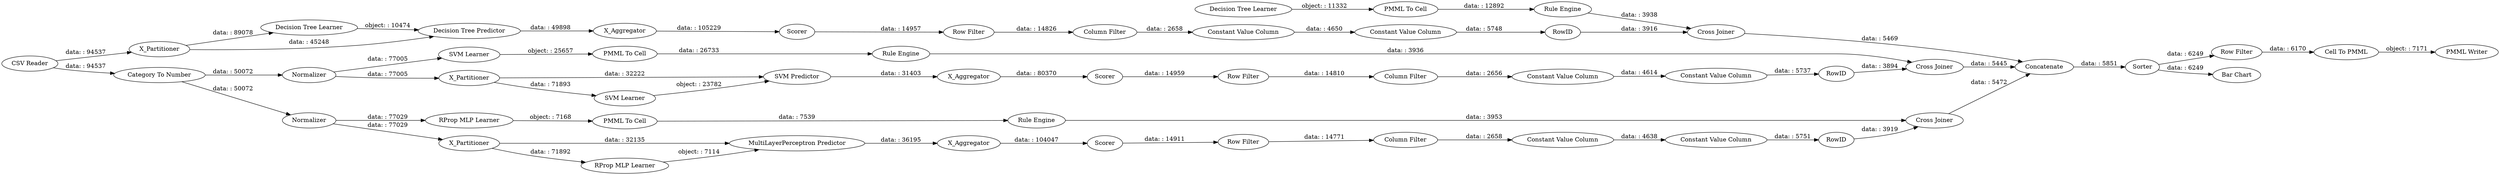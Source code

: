 digraph {
	"-7691596196292403427_292" [label="Constant Value Column"]
	"7821199289998392651_62" [label="CSV Reader"]
	"-5901880225292088677_31" [label="Decision Tree Learner"]
	"-400035025243628578_292" [label="Constant Value Column"]
	"-3764722719664021416_290" [label="Constant Value Column"]
	"-5901880225292088677_38" [label="Cross Joiner"]
	"-360154312146539809_41" [label=Scorer]
	"128000446403674737_32" [label="MultiLayerPerceptron Predictor"]
	"128000446403674737_40" [label=Scorer]
	"-360154312146539809_2" [label=X_Partitioner]
	"-7691596196292403427_9" [label="Row Filter"]
	"-360154312146539809_7" [label=X_Aggregator]
	"7821199289998392651_61" [label="PMML Writer"]
	"-5901880225292088677_32" [label="Decision Tree Predictor"]
	"-7691596196292403427_290" [label="Constant Value Column"]
	"128000446403674737_2" [label=X_Partitioner]
	"3369885914041871859_35" [label="Rule Engine"]
	"-360154312146539809_31" [label="SVM Learner"]
	"-5901880225292088677_7" [label=X_Aggregator]
	"-3942429021099556954_34" [label="Rule Engine"]
	"-5901880225292088677_2" [label=X_Partitioner]
	"128000446403674737_39" [label=Normalizer]
	"-3764722719664021416_9" [label="Row Filter"]
	"7821199289998392651_53" [label="Row Filter"]
	"-2555391877993028719_22" [label="PMML To Cell"]
	"-400035025243628578_9" [label="Row Filter"]
	"7821199289998392651_58" [label="Category To Number"]
	"7821199289998392651_52" [label=Sorter]
	"7821199289998392651_54" [label="Cell To PMML"]
	"-400035025243628578_294" [label="Column Filter"]
	"-360154312146539809_39" [label="Cross Joiner"]
	"-360154312146539809_40" [label=Normalizer]
	"-2555391877993028719_34" [label="Rule Engine"]
	"-2555391877993028719_35" [label="RProp MLP Learner"]
	"3369885914041871859_33" [label="SVM Learner"]
	"-3942429021099556954_33" [label="Decision Tree Learner"]
	"7821199289998392651_59" [label="Bar Chart"]
	"-5901880225292088677_39" [label=Scorer]
	"-3942429021099556954_28" [label="PMML To Cell"]
	"-7691596196292403427_293" [label=RowID]
	"-360154312146539809_32" [label="SVM Predictor"]
	"-400035025243628578_290" [label="Constant Value Column"]
	"-400035025243628578_293" [label=RowID]
	"-3764722719664021416_293" [label=RowID]
	"128000446403674737_38" [label="Cross Joiner"]
	"3369885914041871859_34" [label="PMML To Cell"]
	"128000446403674737_31" [label="RProp MLP Learner"]
	"128000446403674737_7" [label=X_Aggregator]
	"-3764722719664021416_294" [label="Column Filter"]
	"7821199289998392651_60" [label=Concatenate]
	"-3764722719664021416_292" [label="Constant Value Column"]
	"-7691596196292403427_294" [label="Column Filter"]
	"128000446403674737_39" -> "128000446403674737_2" [label="data: : 77029"]
	"128000446403674737_31" -> "128000446403674737_32" [label="object: : 7114"]
	"-5901880225292088677_2" -> "-5901880225292088677_32" [label="data: : 45248"]
	"7821199289998392651_53" -> "7821199289998392651_54" [label="data: : 6170"]
	"128000446403674737_2" -> "128000446403674737_32" [label="data: : 32135"]
	"-3764722719664021416_290" -> "-3764722719664021416_292" [label="data: : 4614"]
	"3369885914041871859_34" -> "3369885914041871859_35" [label="data: : 26733"]
	"7821199289998392651_52" -> "7821199289998392651_59" [label="data: : 6249"]
	"-5901880225292088677_32" -> "-5901880225292088677_7" [label="data: : 49898"]
	"7821199289998392651_60" -> "7821199289998392651_52" [label="data: : 5851"]
	"-3942429021099556954_34" -> "-5901880225292088677_38" [label="data: : 3938"]
	"-360154312146539809_2" -> "-360154312146539809_31" [label="data: : 71893"]
	"-360154312146539809_41" -> "-3764722719664021416_9" [label="data: : 14959"]
	"-5901880225292088677_7" -> "-5901880225292088677_39" [label="data: : 105229"]
	"7821199289998392651_62" -> "7821199289998392651_58" [label="data: : 94537"]
	"-400035025243628578_292" -> "-400035025243628578_293" [label="data: : 5751"]
	"-3764722719664021416_292" -> "-3764722719664021416_293" [label="data: : 5737"]
	"-5901880225292088677_38" -> "7821199289998392651_60" [label="data: : 5469"]
	"-360154312146539809_31" -> "-360154312146539809_32" [label="object: : 23782"]
	"7821199289998392651_52" -> "7821199289998392651_53" [label="data: : 6249"]
	"7821199289998392651_58" -> "-360154312146539809_40" [label="data: : 50072"]
	"-2555391877993028719_34" -> "128000446403674737_38" [label="data: : 3953"]
	"7821199289998392651_54" -> "7821199289998392651_61" [label="object: : 7171"]
	"128000446403674737_32" -> "128000446403674737_7" [label="data: : 36195"]
	"-400035025243628578_9" -> "-400035025243628578_294" [label="data: : 14771"]
	"-400035025243628578_290" -> "-400035025243628578_292" [label="data: : 4638"]
	"128000446403674737_39" -> "-2555391877993028719_35" [label="data: : 77029"]
	"-5901880225292088677_39" -> "-7691596196292403427_9" [label="data: : 14957"]
	"3369885914041871859_33" -> "3369885914041871859_34" [label="object: : 25657"]
	"-400035025243628578_293" -> "128000446403674737_38" [label="data: : 3919"]
	"-360154312146539809_2" -> "-360154312146539809_32" [label="data: : 32222"]
	"-7691596196292403427_290" -> "-7691596196292403427_292" [label="data: : 4650"]
	"128000446403674737_40" -> "-400035025243628578_9" [label="data: : 14911"]
	"-5901880225292088677_2" -> "-5901880225292088677_31" [label="data: : 89078"]
	"3369885914041871859_35" -> "-360154312146539809_39" [label="data: : 3936"]
	"-3764722719664021416_293" -> "-360154312146539809_39" [label="data: : 3894"]
	"-360154312146539809_39" -> "7821199289998392651_60" [label="data: : 5445"]
	"-360154312146539809_7" -> "-360154312146539809_41" [label="data: : 80370"]
	"-2555391877993028719_35" -> "-2555391877993028719_22" [label="object: : 7168"]
	"128000446403674737_7" -> "128000446403674737_40" [label="data: : 104047"]
	"-360154312146539809_32" -> "-360154312146539809_7" [label="data: : 31403"]
	"-7691596196292403427_9" -> "-7691596196292403427_294" [label="data: : 14826"]
	"-360154312146539809_40" -> "-360154312146539809_2" [label="data: : 77005"]
	"-400035025243628578_294" -> "-400035025243628578_290" [label="data: : 2658"]
	"-7691596196292403427_294" -> "-7691596196292403427_290" [label="data: : 2658"]
	"-3764722719664021416_294" -> "-3764722719664021416_290" [label="data: : 2656"]
	"-7691596196292403427_293" -> "-5901880225292088677_38" [label="data: : 3916"]
	"128000446403674737_2" -> "128000446403674737_31" [label="data: : 71892"]
	"-7691596196292403427_292" -> "-7691596196292403427_293" [label="data: : 5748"]
	"-5901880225292088677_31" -> "-5901880225292088677_32" [label="object: : 10474"]
	"-3942429021099556954_33" -> "-3942429021099556954_28" [label="object: : 11332"]
	"-3764722719664021416_9" -> "-3764722719664021416_294" [label="data: : 14810"]
	"-360154312146539809_40" -> "3369885914041871859_33" [label="data: : 77005"]
	"-3942429021099556954_28" -> "-3942429021099556954_34" [label="data: : 12892"]
	"7821199289998392651_58" -> "128000446403674737_39" [label="data: : 50072"]
	"-2555391877993028719_22" -> "-2555391877993028719_34" [label="data: : 7539"]
	"7821199289998392651_62" -> "-5901880225292088677_2" [label="data: : 94537"]
	"128000446403674737_38" -> "7821199289998392651_60" [label="data: : 5472"]
	rankdir=LR
}
